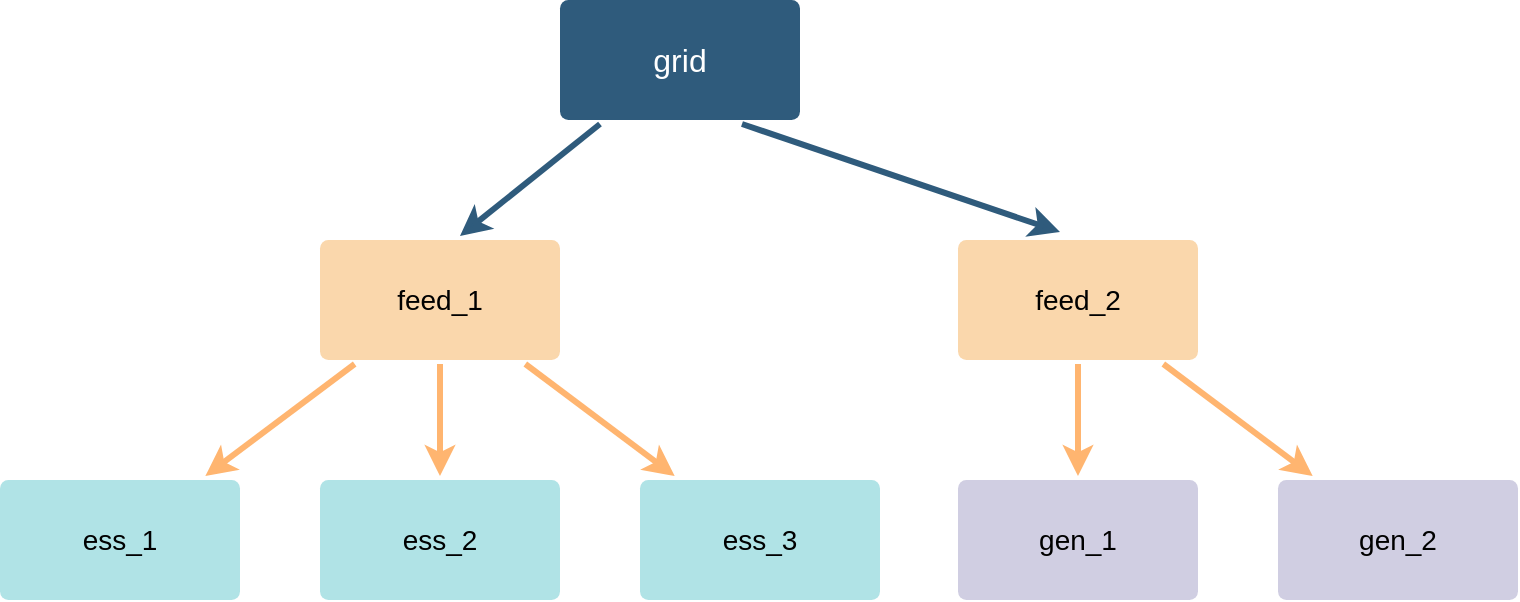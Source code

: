 <mxfile version="10.8.1" type="device"><diagram id="6a731a19-8d31-9384-78a2-239565b7b9f0" name="Page-1"><mxGraphModel dx="1394" dy="734" grid="1" gridSize="10" guides="1" tooltips="1" connect="1" arrows="1" fold="1" page="1" pageScale="1" pageWidth="1169" pageHeight="827" background="#ffffff" math="0" shadow="0"><root><mxCell id="0"/><mxCell id="1" parent="0"/><mxCell id="1747" value="" style="edgeStyle=none;rounded=0;jumpStyle=none;html=1;shadow=0;labelBackgroundColor=none;startArrow=none;startFill=0;endArrow=classic;endFill=1;jettySize=auto;orthogonalLoop=1;strokeColor=#2F5B7C;strokeWidth=3;fontFamily=Helvetica;fontSize=16;fontColor=#23445D;spacing=5;" parent="1" source="1749" edge="1"><mxGeometry relative="1" as="geometry"><mxPoint x="430" y="158" as="targetPoint"/></mxGeometry></mxCell><mxCell id="1749" value="&lt;div&gt;grid&lt;br&gt;&lt;/div&gt;" style="rounded=1;whiteSpace=wrap;html=1;shadow=0;labelBackgroundColor=none;strokeColor=none;strokeWidth=3;fillColor=#2F5B7C;fontFamily=Helvetica;fontSize=16;fontColor=#FFFFFF;align=center;fontStyle=0;spacing=5;arcSize=7;perimeterSpacing=2;" parent="1" vertex="1"><mxGeometry x="480" y="40" width="120" height="60" as="geometry"/></mxCell><mxCell id="1757" value="" style="edgeStyle=none;rounded=0;jumpStyle=none;html=1;shadow=0;labelBackgroundColor=none;startArrow=none;startFill=0;endArrow=classic;endFill=1;jettySize=auto;orthogonalLoop=1;strokeColor=#FFB570;strokeWidth=3;fontFamily=Helvetica;fontSize=14;fontColor=#FFFFFF;spacing=5;" parent="1" source="1760" target="1763" edge="1"><mxGeometry relative="1" as="geometry"/></mxCell><mxCell id="1758" value="" style="edgeStyle=none;rounded=0;jumpStyle=none;html=1;shadow=0;labelBackgroundColor=none;startArrow=none;startFill=0;endArrow=classic;endFill=1;jettySize=auto;orthogonalLoop=1;strokeColor=#FFB570;strokeWidth=3;fontFamily=Helvetica;fontSize=14;fontColor=#FFFFFF;spacing=5;" parent="1" source="1760" target="1762" edge="1"><mxGeometry relative="1" as="geometry"/></mxCell><mxCell id="1759" value="" style="edgeStyle=none;rounded=0;jumpStyle=none;html=1;shadow=0;labelBackgroundColor=none;startArrow=none;startFill=0;endArrow=classic;endFill=1;jettySize=auto;orthogonalLoop=1;strokeColor=#FFB570;strokeWidth=3;fontFamily=Helvetica;fontSize=14;fontColor=#FFFFFF;spacing=5;" parent="1" source="1760" target="1761" edge="1"><mxGeometry relative="1" as="geometry"/></mxCell><mxCell id="1760" value="&lt;div&gt;feed_1&lt;/div&gt;" style="rounded=1;whiteSpace=wrap;html=1;shadow=0;labelBackgroundColor=none;strokeColor=none;strokeWidth=3;fillColor=#fad7ac;fontFamily=Helvetica;fontSize=14;align=center;spacing=5;fontStyle=0;arcSize=7;perimeterSpacing=2;" parent="1" vertex="1"><mxGeometry x="360" y="160" width="120" height="60" as="geometry"/></mxCell><mxCell id="1761" value="ess_3" style="rounded=1;whiteSpace=wrap;html=1;shadow=0;labelBackgroundColor=none;strokeColor=none;strokeWidth=3;fillColor=#b0e3e6;fontFamily=Helvetica;fontSize=14;align=center;spacing=5;arcSize=7;perimeterSpacing=2;fontStyle=0" parent="1" vertex="1"><mxGeometry x="520" y="280" width="120" height="60" as="geometry"/></mxCell><mxCell id="1762" value="ess_2" style="rounded=1;whiteSpace=wrap;html=1;shadow=0;labelBackgroundColor=none;strokeColor=none;strokeWidth=3;fillColor=#b0e3e6;fontFamily=Helvetica;fontSize=14;align=center;spacing=5;arcSize=7;perimeterSpacing=2;fontStyle=0" parent="1" vertex="1"><mxGeometry x="360" y="280" width="120" height="60" as="geometry"/></mxCell><mxCell id="1763" value="&lt;div&gt;ess_1&lt;/div&gt;" style="rounded=1;whiteSpace=wrap;html=1;shadow=0;labelBackgroundColor=none;strokeColor=none;strokeWidth=3;fillColor=#b0e3e6;fontFamily=Helvetica;fontSize=14;align=center;spacing=5;arcSize=7;perimeterSpacing=2;fontStyle=0" parent="1" vertex="1"><mxGeometry x="200" y="280" width="120" height="60" as="geometry"/></mxCell><mxCell id="muspF9a6zZvGE4oKx0Zi-1781" value="" style="edgeStyle=none;rounded=0;jumpStyle=none;html=1;shadow=0;labelBackgroundColor=none;startArrow=none;startFill=0;endArrow=classic;endFill=1;jettySize=auto;orthogonalLoop=1;strokeColor=#FFB570;strokeWidth=3;fontFamily=Helvetica;fontSize=14;fontColor=#FFFFFF;spacing=5;" edge="1" parent="1" source="muspF9a6zZvGE4oKx0Zi-1783" target="muspF9a6zZvGE4oKx0Zi-1785"><mxGeometry relative="1" as="geometry"/></mxCell><mxCell id="muspF9a6zZvGE4oKx0Zi-1782" value="" style="edgeStyle=none;rounded=0;jumpStyle=none;html=1;shadow=0;labelBackgroundColor=none;startArrow=none;startFill=0;endArrow=classic;endFill=1;jettySize=auto;orthogonalLoop=1;strokeColor=#FFB570;strokeWidth=3;fontFamily=Helvetica;fontSize=14;fontColor=#FFFFFF;spacing=5;" edge="1" parent="1" source="muspF9a6zZvGE4oKx0Zi-1783" target="muspF9a6zZvGE4oKx0Zi-1784"><mxGeometry relative="1" as="geometry"/></mxCell><mxCell id="muspF9a6zZvGE4oKx0Zi-1783" value="&lt;div&gt;feed_2&lt;/div&gt;" style="rounded=1;whiteSpace=wrap;html=1;shadow=0;labelBackgroundColor=none;strokeColor=none;strokeWidth=3;fillColor=#fad7ac;fontFamily=Helvetica;fontSize=14;align=center;spacing=5;fontStyle=0;arcSize=7;perimeterSpacing=2;" vertex="1" parent="1"><mxGeometry x="679" y="160" width="120" height="60" as="geometry"/></mxCell><mxCell id="muspF9a6zZvGE4oKx0Zi-1784" value="gen_2" style="rounded=1;whiteSpace=wrap;html=1;shadow=0;labelBackgroundColor=none;strokeColor=none;strokeWidth=3;fillColor=#d0cee2;fontFamily=Helvetica;fontSize=14;align=center;spacing=5;arcSize=7;perimeterSpacing=2;fontStyle=0" vertex="1" parent="1"><mxGeometry x="839" y="280" width="120" height="60" as="geometry"/></mxCell><mxCell id="muspF9a6zZvGE4oKx0Zi-1785" value="gen_1" style="rounded=1;whiteSpace=wrap;html=1;shadow=0;labelBackgroundColor=none;strokeColor=none;strokeWidth=3;fillColor=#d0cee2;fontFamily=Helvetica;fontSize=14;align=center;spacing=5;arcSize=7;perimeterSpacing=2;fontStyle=0" vertex="1" parent="1"><mxGeometry x="679" y="280" width="120" height="60" as="geometry"/></mxCell><mxCell id="muspF9a6zZvGE4oKx0Zi-1787" value="" style="edgeStyle=none;rounded=0;jumpStyle=none;html=1;shadow=0;labelBackgroundColor=none;startArrow=none;startFill=0;endArrow=classic;endFill=1;jettySize=auto;orthogonalLoop=1;strokeColor=#2F5B7C;strokeWidth=3;fontFamily=Helvetica;fontSize=16;fontColor=#23445D;spacing=5;exitX=0.75;exitY=1;exitDx=0;exitDy=0;" edge="1" parent="1" source="1749"><mxGeometry relative="1" as="geometry"><mxPoint x="576" y="110" as="sourcePoint"/><mxPoint x="730" y="156" as="targetPoint"/></mxGeometry></mxCell></root></mxGraphModel></diagram></mxfile>